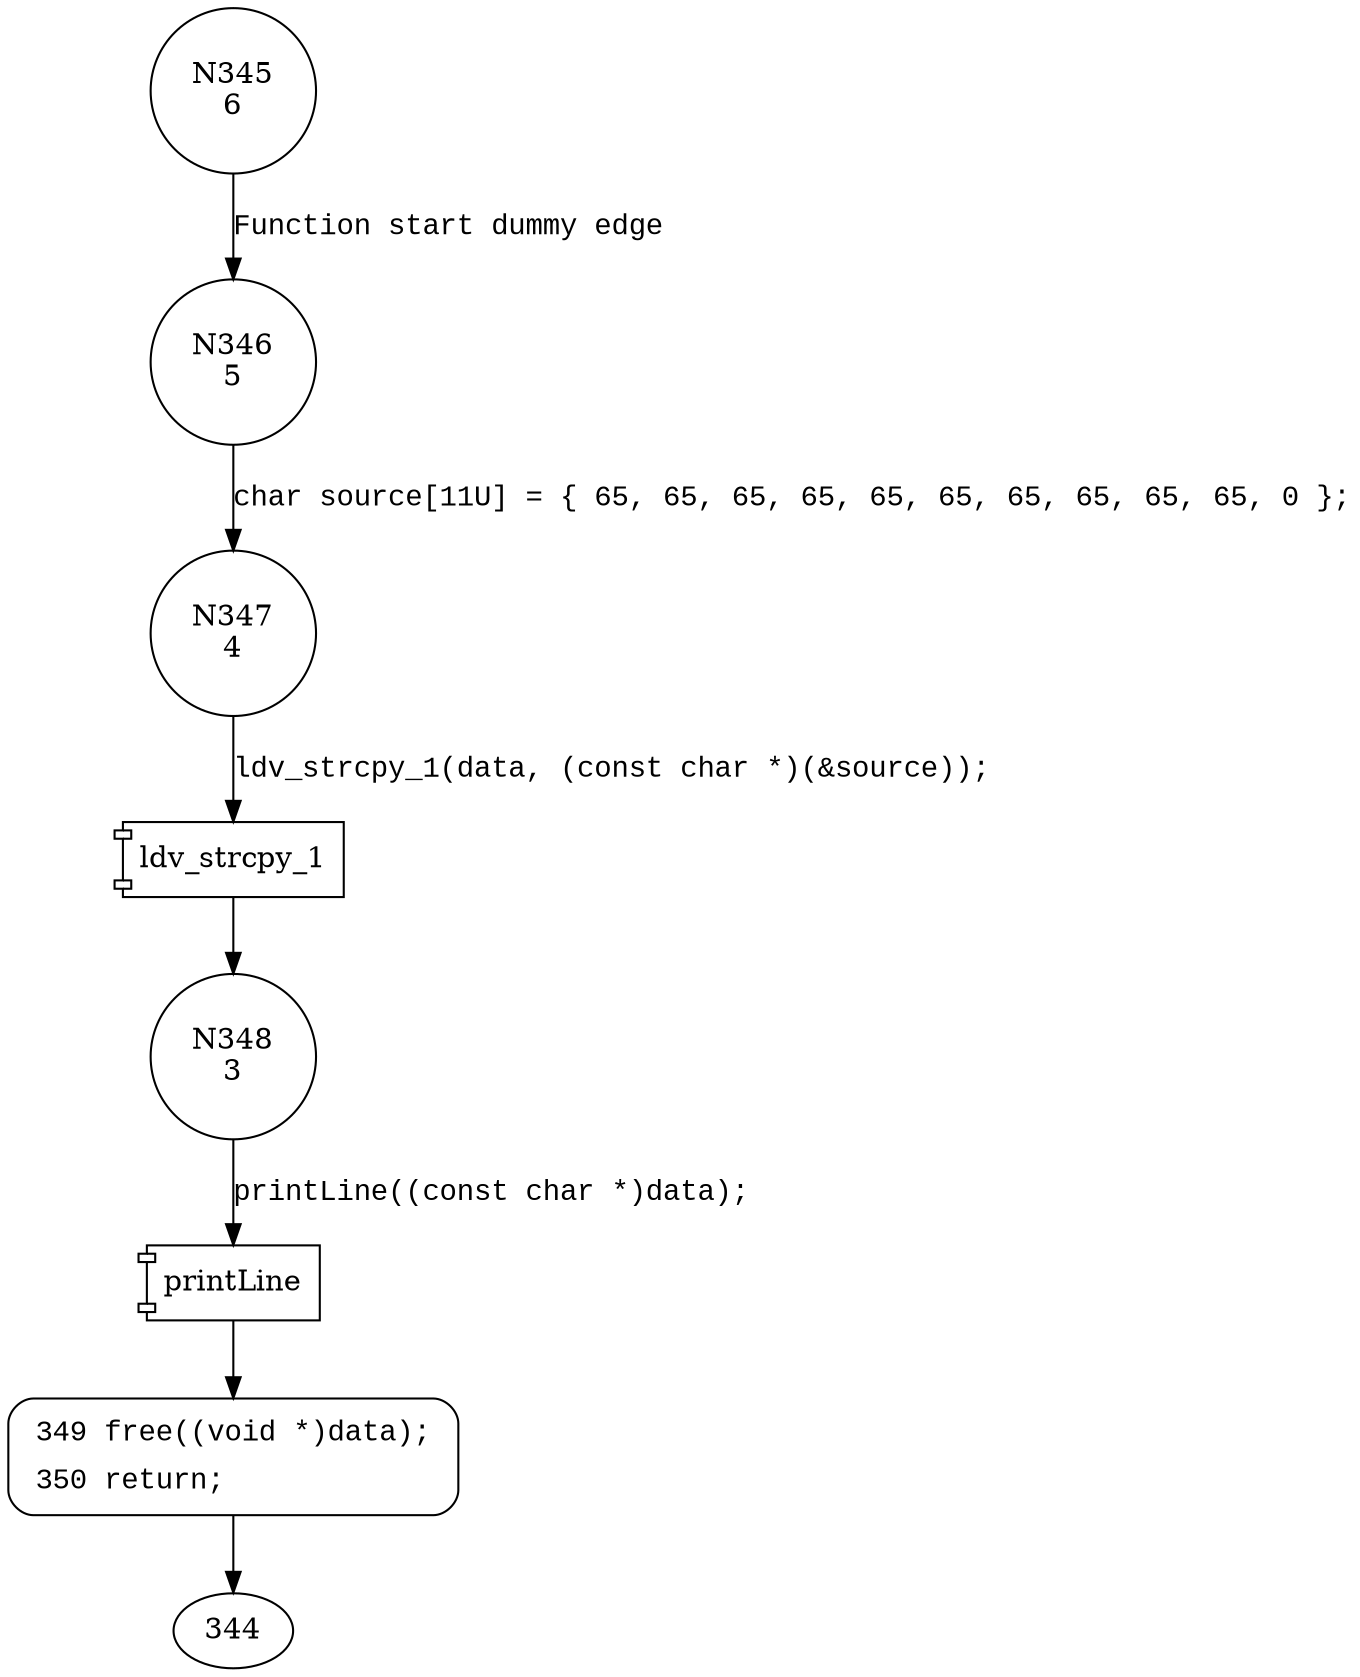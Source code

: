 digraph CWE122_Heap_Based_Buffer_Overflow__c_CWE193_char_cpy_65b_goodG2BSink {
345 [shape="circle" label="N345\n6"]
346 [shape="circle" label="N346\n5"]
347 [shape="circle" label="N347\n4"]
348 [shape="circle" label="N348\n3"]
349 [shape="circle" label="N349\n2"]
349 [style="filled,bold" penwidth="1" fillcolor="white" fontname="Courier New" shape="Mrecord" label=<<table border="0" cellborder="0" cellpadding="3" bgcolor="white"><tr><td align="right">349</td><td align="left">free((void *)data);</td></tr><tr><td align="right">350</td><td align="left">return;</td></tr></table>>]
349 -> 344[label=""]
345 -> 346 [label="Function start dummy edge" fontname="Courier New"]
100008 [shape="component" label="ldv_strcpy_1"]
347 -> 100008 [label="ldv_strcpy_1(data, (const char *)(&source));" fontname="Courier New"]
100008 -> 348 [label="" fontname="Courier New"]
100009 [shape="component" label="printLine"]
348 -> 100009 [label="printLine((const char *)data);" fontname="Courier New"]
100009 -> 349 [label="" fontname="Courier New"]
346 -> 347 [label="char source[11U] = { 65, 65, 65, 65, 65, 65, 65, 65, 65, 65, 0 };" fontname="Courier New"]
}